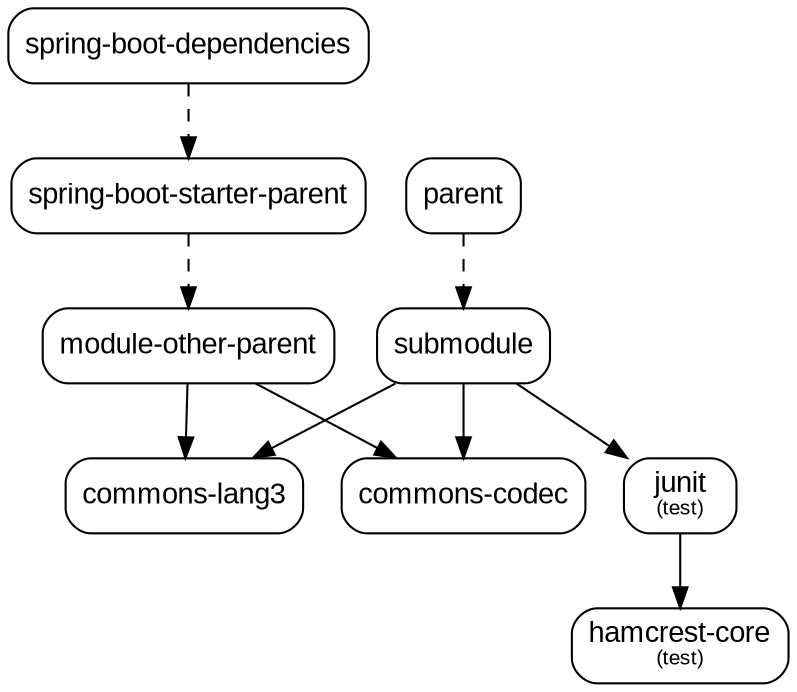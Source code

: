digraph "parent" {
  node [shape="box",style="rounded",fontname="Arial",fontsize="14"]
  edge [fontsize="10",fontname="Arial"]

  // Node Definitions:
  "org.springframework.boot:spring-boot-starter-parent:pom:compile"[label=<spring-boot-starter-parent>]
  "org.springframework.boot:module-other-parent:jar:compile"[label=<module-other-parent>]
  "org.springframework.boot:spring-boot-dependencies:pom:compile"[label=<spring-boot-dependencies>]
  "com.github.ferstl:parent:pom:compile"[label=<parent>]
  "com.github.ferstl:submodule:jar:compile"[label=<submodule>]
  "commons-codec:commons-codec:jar:compile"[label=<commons-codec>]
  "org.apache.commons:commons-lang3:jar:compile"[label=<commons-lang3>]
  "junit:junit:jar:test"[label=<junit<font point-size="10"><br/>(test)</font>>]
  "org.hamcrest:hamcrest-core:jar:test"[label=<hamcrest-core<font point-size="10"><br/>(test)</font>>]

  // Edge Definitions:
  "org.springframework.boot:spring-boot-starter-parent:pom:compile" -> "org.springframework.boot:module-other-parent:jar:compile"[style="dashed"]
  "org.springframework.boot:spring-boot-dependencies:pom:compile" -> "org.springframework.boot:spring-boot-starter-parent:pom:compile"[style="dashed"]
  "com.github.ferstl:parent:pom:compile" -> "com.github.ferstl:submodule:jar:compile"[style="dashed"]
  "org.springframework.boot:module-other-parent:jar:compile" -> "commons-codec:commons-codec:jar:compile"
  "org.springframework.boot:module-other-parent:jar:compile" -> "org.apache.commons:commons-lang3:jar:compile"
  "com.github.ferstl:submodule:jar:compile" -> "commons-codec:commons-codec:jar:compile"
  "com.github.ferstl:submodule:jar:compile" -> "org.apache.commons:commons-lang3:jar:compile"
  "junit:junit:jar:test" -> "org.hamcrest:hamcrest-core:jar:test"
  "com.github.ferstl:submodule:jar:compile" -> "junit:junit:jar:test"
}
